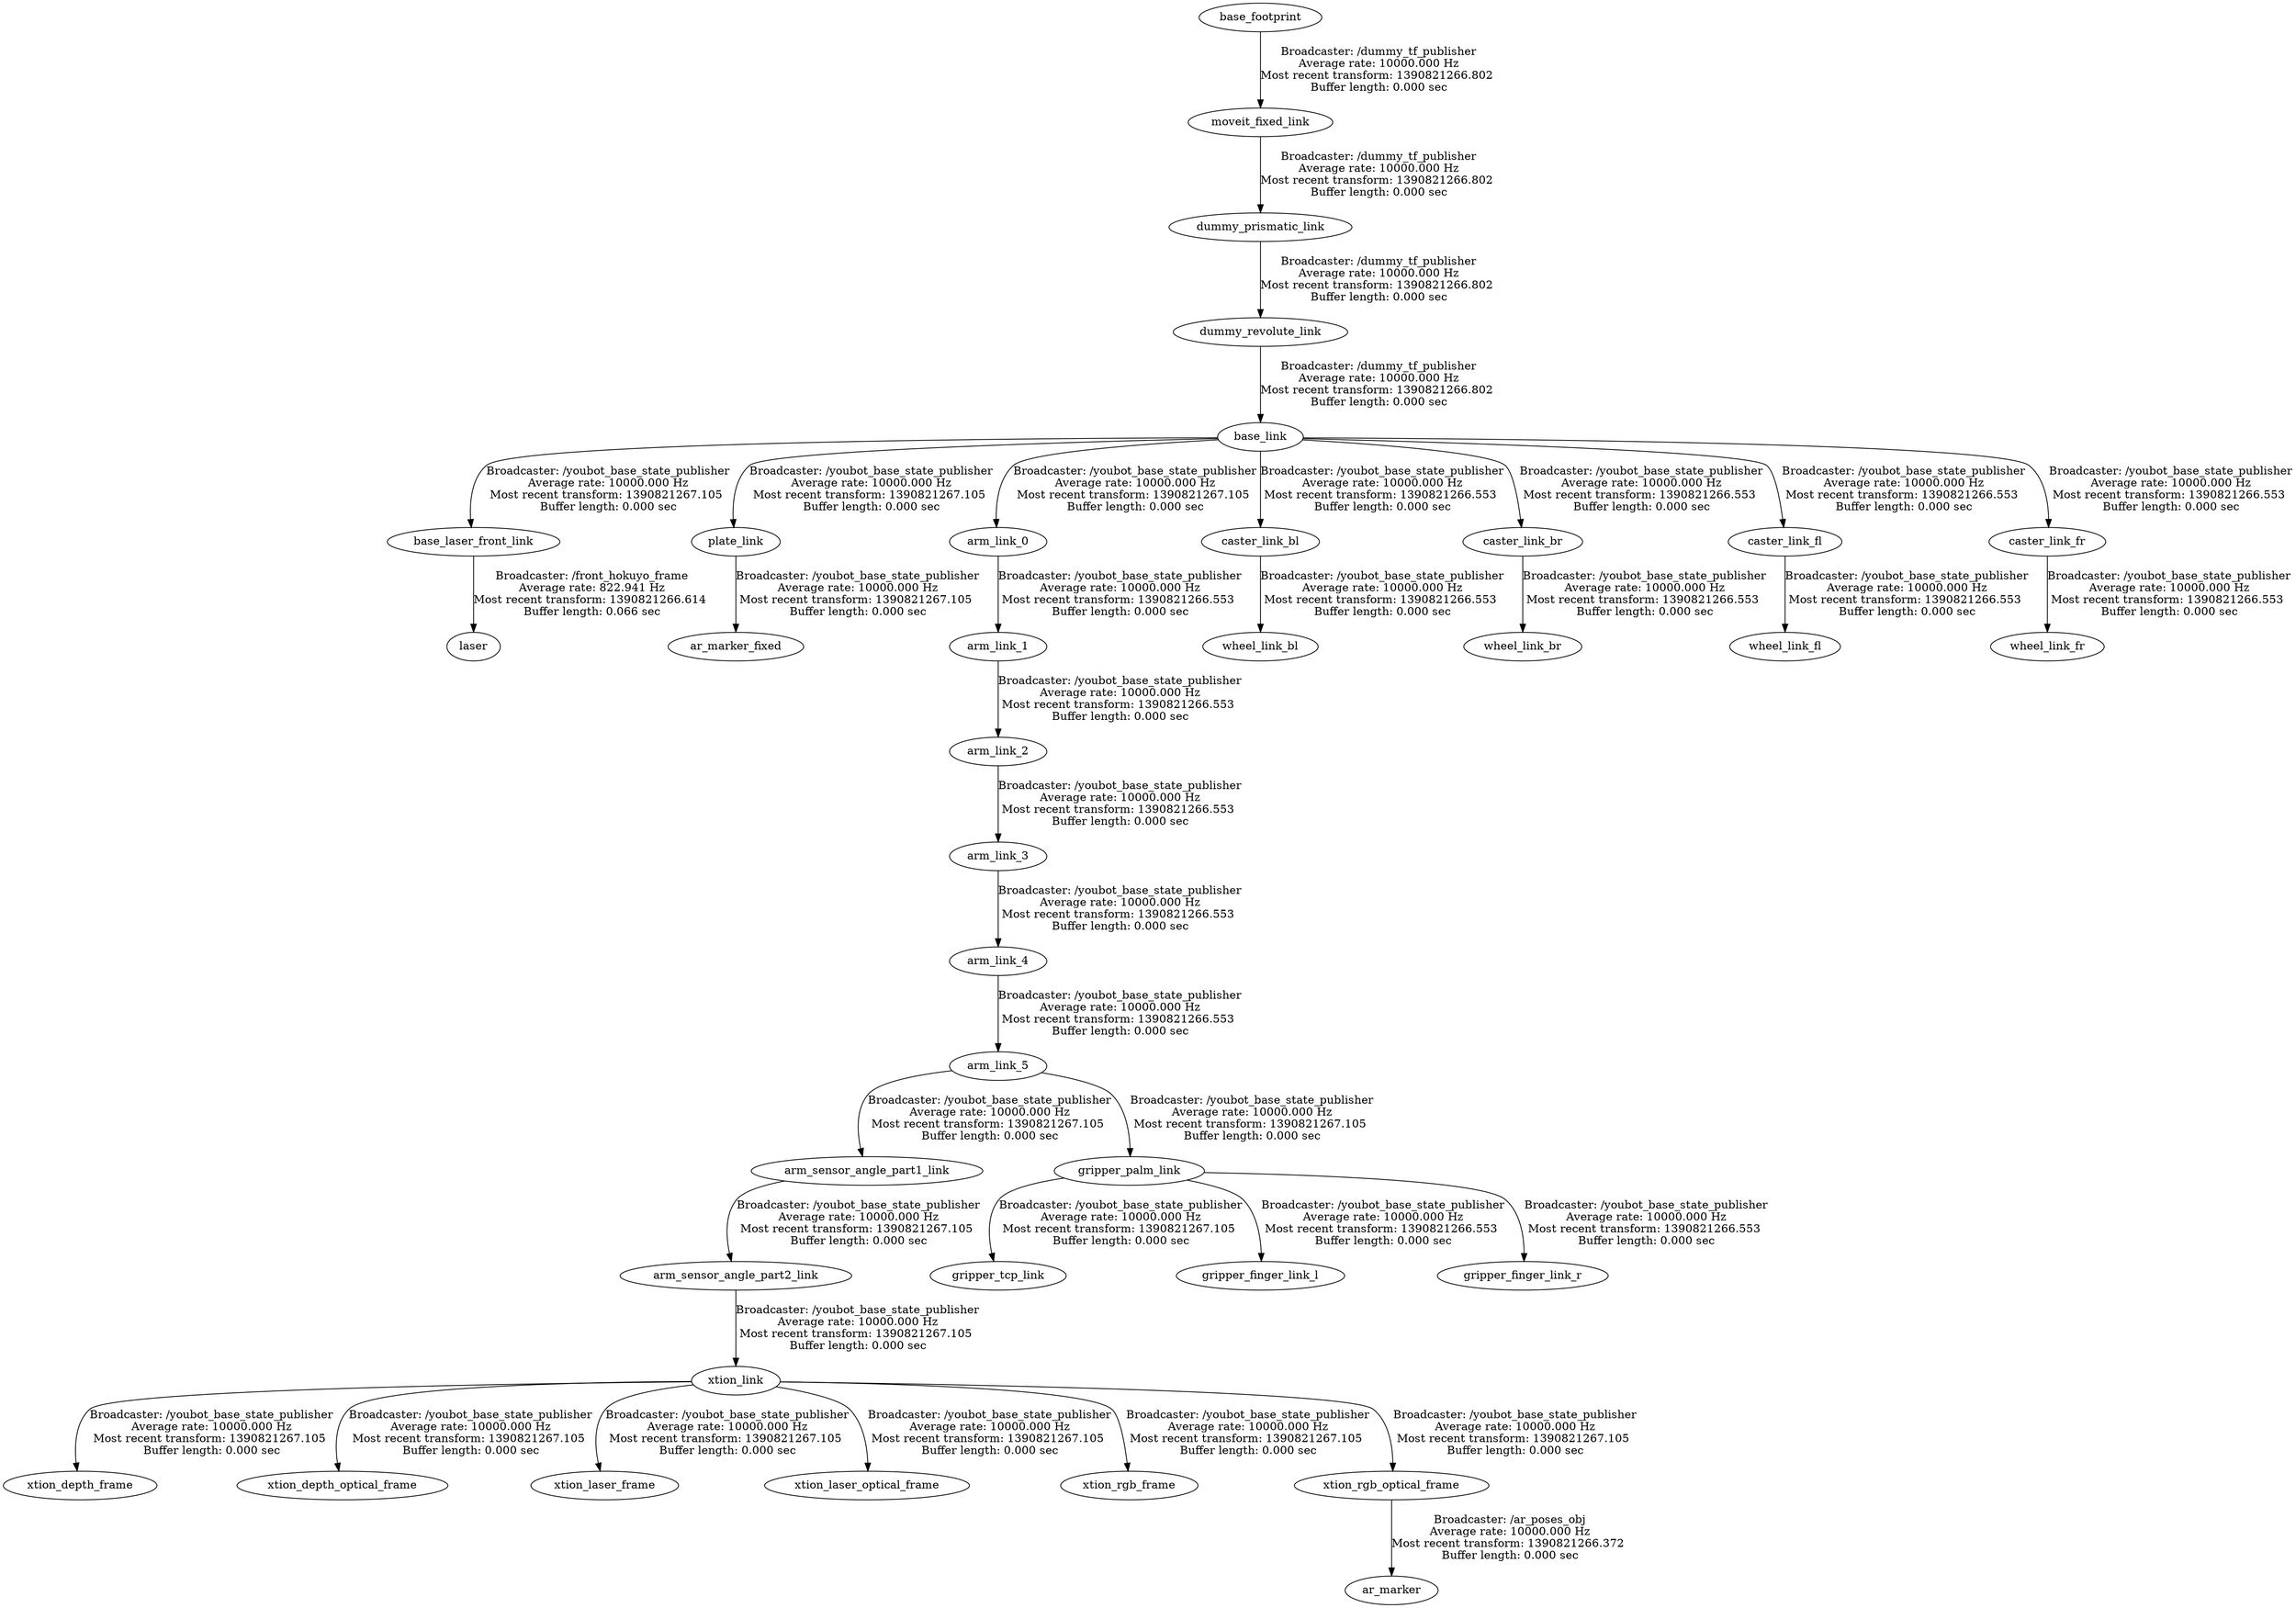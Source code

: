 digraph G {
"base_footprint" -> "moveit_fixed_link"[label="Broadcaster: /dummy_tf_publisher\nAverage rate: 10000.000 Hz\nMost recent transform: 1390821266.802 \nBuffer length: 0.000 sec\n"];
"moveit_fixed_link" -> "dummy_prismatic_link"[label="Broadcaster: /dummy_tf_publisher\nAverage rate: 10000.000 Hz\nMost recent transform: 1390821266.802 \nBuffer length: 0.000 sec\n"];
"dummy_prismatic_link" -> "dummy_revolute_link"[label="Broadcaster: /dummy_tf_publisher\nAverage rate: 10000.000 Hz\nMost recent transform: 1390821266.802 \nBuffer length: 0.000 sec\n"];
"dummy_revolute_link" -> "base_link"[label="Broadcaster: /dummy_tf_publisher\nAverage rate: 10000.000 Hz\nMost recent transform: 1390821266.802 \nBuffer length: 0.000 sec\n"];
"base_laser_front_link" -> "laser"[label="Broadcaster: /front_hokuyo_frame\nAverage rate: 822.941 Hz\nMost recent transform: 1390821266.614 \nBuffer length: 0.066 sec\n"];
"base_link" -> "base_laser_front_link"[label="Broadcaster: /youbot_base_state_publisher\nAverage rate: 10000.000 Hz\nMost recent transform: 1390821267.105 \nBuffer length: 0.000 sec\n"];
"plate_link" -> "ar_marker_fixed"[label="Broadcaster: /youbot_base_state_publisher\nAverage rate: 10000.000 Hz\nMost recent transform: 1390821267.105 \nBuffer length: 0.000 sec\n"];
"base_link" -> "plate_link"[label="Broadcaster: /youbot_base_state_publisher\nAverage rate: 10000.000 Hz\nMost recent transform: 1390821267.105 \nBuffer length: 0.000 sec\n"];
"base_link" -> "arm_link_0"[label="Broadcaster: /youbot_base_state_publisher\nAverage rate: 10000.000 Hz\nMost recent transform: 1390821267.105 \nBuffer length: 0.000 sec\n"];
"arm_link_5" -> "arm_sensor_angle_part1_link"[label="Broadcaster: /youbot_base_state_publisher\nAverage rate: 10000.000 Hz\nMost recent transform: 1390821267.105 \nBuffer length: 0.000 sec\n"];
"arm_link_4" -> "arm_link_5"[label="Broadcaster: /youbot_base_state_publisher\nAverage rate: 10000.000 Hz\nMost recent transform: 1390821266.553 \nBuffer length: 0.000 sec\n"];
"arm_sensor_angle_part1_link" -> "arm_sensor_angle_part2_link"[label="Broadcaster: /youbot_base_state_publisher\nAverage rate: 10000.000 Hz\nMost recent transform: 1390821267.105 \nBuffer length: 0.000 sec\n"];
"arm_sensor_angle_part2_link" -> "xtion_link"[label="Broadcaster: /youbot_base_state_publisher\nAverage rate: 10000.000 Hz\nMost recent transform: 1390821267.105 \nBuffer length: 0.000 sec\n"];
"arm_link_5" -> "gripper_palm_link"[label="Broadcaster: /youbot_base_state_publisher\nAverage rate: 10000.000 Hz\nMost recent transform: 1390821267.105 \nBuffer length: 0.000 sec\n"];
"gripper_palm_link" -> "gripper_tcp_link"[label="Broadcaster: /youbot_base_state_publisher\nAverage rate: 10000.000 Hz\nMost recent transform: 1390821267.105 \nBuffer length: 0.000 sec\n"];
"xtion_link" -> "xtion_depth_frame"[label="Broadcaster: /youbot_base_state_publisher\nAverage rate: 10000.000 Hz\nMost recent transform: 1390821267.105 \nBuffer length: 0.000 sec\n"];
"xtion_link" -> "xtion_depth_optical_frame"[label="Broadcaster: /youbot_base_state_publisher\nAverage rate: 10000.000 Hz\nMost recent transform: 1390821267.105 \nBuffer length: 0.000 sec\n"];
"xtion_link" -> "xtion_laser_frame"[label="Broadcaster: /youbot_base_state_publisher\nAverage rate: 10000.000 Hz\nMost recent transform: 1390821267.105 \nBuffer length: 0.000 sec\n"];
"xtion_link" -> "xtion_laser_optical_frame"[label="Broadcaster: /youbot_base_state_publisher\nAverage rate: 10000.000 Hz\nMost recent transform: 1390821267.105 \nBuffer length: 0.000 sec\n"];
"xtion_link" -> "xtion_rgb_frame"[label="Broadcaster: /youbot_base_state_publisher\nAverage rate: 10000.000 Hz\nMost recent transform: 1390821267.105 \nBuffer length: 0.000 sec\n"];
"xtion_link" -> "xtion_rgb_optical_frame"[label="Broadcaster: /youbot_base_state_publisher\nAverage rate: 10000.000 Hz\nMost recent transform: 1390821267.105 \nBuffer length: 0.000 sec\n"];
"arm_link_0" -> "arm_link_1"[label="Broadcaster: /youbot_base_state_publisher\nAverage rate: 10000.000 Hz\nMost recent transform: 1390821266.553 \nBuffer length: 0.000 sec\n"];
"arm_link_1" -> "arm_link_2"[label="Broadcaster: /youbot_base_state_publisher\nAverage rate: 10000.000 Hz\nMost recent transform: 1390821266.553 \nBuffer length: 0.000 sec\n"];
"arm_link_2" -> "arm_link_3"[label="Broadcaster: /youbot_base_state_publisher\nAverage rate: 10000.000 Hz\nMost recent transform: 1390821266.553 \nBuffer length: 0.000 sec\n"];
"arm_link_3" -> "arm_link_4"[label="Broadcaster: /youbot_base_state_publisher\nAverage rate: 10000.000 Hz\nMost recent transform: 1390821266.553 \nBuffer length: 0.000 sec\n"];
"base_link" -> "caster_link_bl"[label="Broadcaster: /youbot_base_state_publisher\nAverage rate: 10000.000 Hz\nMost recent transform: 1390821266.553 \nBuffer length: 0.000 sec\n"];
"base_link" -> "caster_link_br"[label="Broadcaster: /youbot_base_state_publisher\nAverage rate: 10000.000 Hz\nMost recent transform: 1390821266.553 \nBuffer length: 0.000 sec\n"];
"base_link" -> "caster_link_fl"[label="Broadcaster: /youbot_base_state_publisher\nAverage rate: 10000.000 Hz\nMost recent transform: 1390821266.553 \nBuffer length: 0.000 sec\n"];
"base_link" -> "caster_link_fr"[label="Broadcaster: /youbot_base_state_publisher\nAverage rate: 10000.000 Hz\nMost recent transform: 1390821266.553 \nBuffer length: 0.000 sec\n"];
"gripper_palm_link" -> "gripper_finger_link_l"[label="Broadcaster: /youbot_base_state_publisher\nAverage rate: 10000.000 Hz\nMost recent transform: 1390821266.553 \nBuffer length: 0.000 sec\n"];
"gripper_palm_link" -> "gripper_finger_link_r"[label="Broadcaster: /youbot_base_state_publisher\nAverage rate: 10000.000 Hz\nMost recent transform: 1390821266.553 \nBuffer length: 0.000 sec\n"];
"caster_link_bl" -> "wheel_link_bl"[label="Broadcaster: /youbot_base_state_publisher\nAverage rate: 10000.000 Hz\nMost recent transform: 1390821266.553 \nBuffer length: 0.000 sec\n"];
"caster_link_br" -> "wheel_link_br"[label="Broadcaster: /youbot_base_state_publisher\nAverage rate: 10000.000 Hz\nMost recent transform: 1390821266.553 \nBuffer length: 0.000 sec\n"];
"caster_link_fl" -> "wheel_link_fl"[label="Broadcaster: /youbot_base_state_publisher\nAverage rate: 10000.000 Hz\nMost recent transform: 1390821266.553 \nBuffer length: 0.000 sec\n"];
"caster_link_fr" -> "wheel_link_fr"[label="Broadcaster: /youbot_base_state_publisher\nAverage rate: 10000.000 Hz\nMost recent transform: 1390821266.553 \nBuffer length: 0.000 sec\n"];
"xtion_rgb_optical_frame" -> "ar_marker"[label="Broadcaster: /ar_poses_obj\nAverage rate: 10000.000 Hz\nMost recent transform: 1390821266.372 \nBuffer length: 0.000 sec\n"];
edge [style=invis];
 subgraph cluster_legend { style=bold; color=black; label ="view_frames Result";
}->"base_footprint";
}